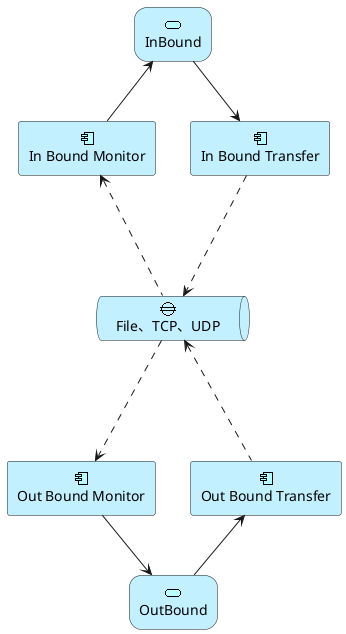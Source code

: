 @startuml hgap
skinparam rectangle<<behavior>> {
	roundCorner 25
}
sprite $bProcess jar:archimate/business-process
sprite $aService jar:archimate/application-service
sprite $aComponent jar:archimate/application-component
sprite $aGap jar:archimate/gap
sprite $aCloud jar:archimate/meaning

rectangle "InBound"  as INB <<$aService>><<behavior>> #Application
rectangle "In Bound Monitor" as IMO <<$aComponent>> #Application
rectangle "In Bound Transfer" as ITR <<$aComponent>> #Application

rectangle "OutBound"  as OUB <<$aService>><<behavior>> #Application
rectangle "Out Bound Monitor" as OMO <<$aComponent>> #Application
rectangle "Out Bound Transfer" as OTR <<$aComponent>> #Application

queue "    File、TCP、UDP    " as GAP <<$aGap>> #Application

INB -down-> ITR
INB <-down- IMO
ITR -.down-> GAP
IMO <-.- GAP

OMO -down-> OUB
OTR <-down- OUB
GAP -.down-> OMO
GAP <-.down- OTR

@enduml